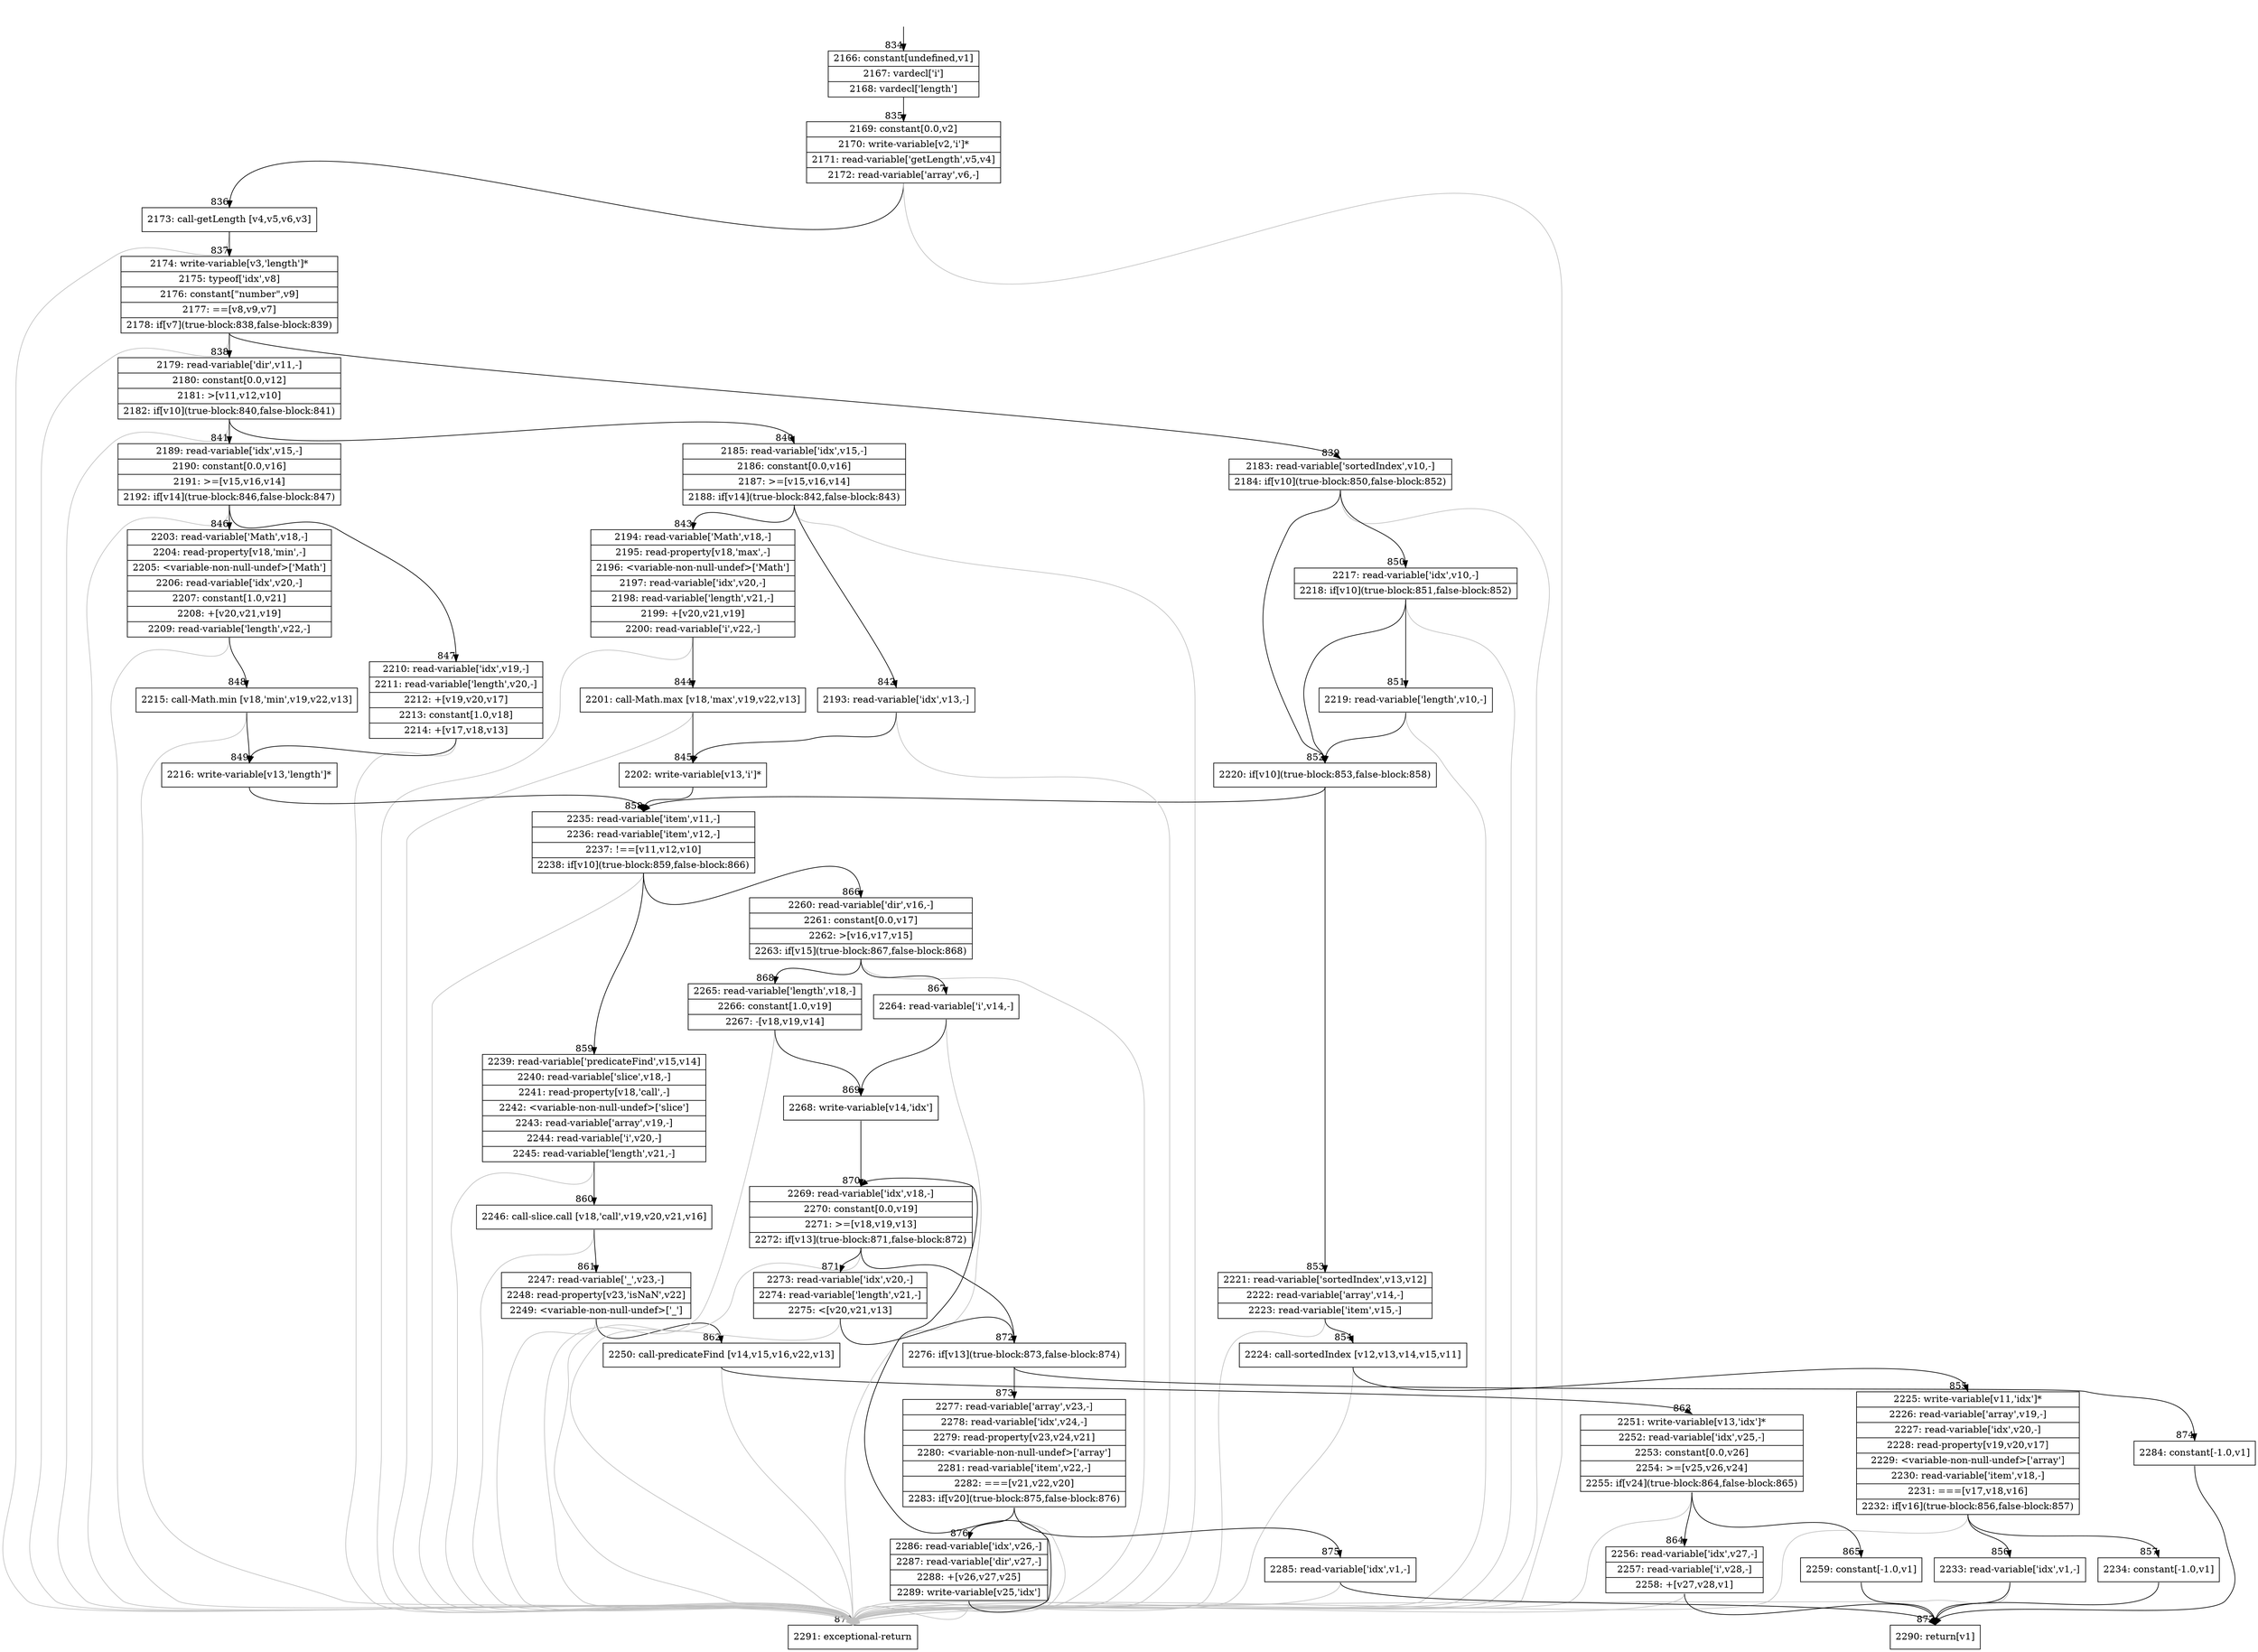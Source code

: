 digraph {
rankdir="TD"
BB_entry71[shape=none,label=""];
BB_entry71 -> BB834 [tailport=s, headport=n, headlabel="    834"]
BB834 [shape=record label="{2166: constant[undefined,v1]|2167: vardecl['i']|2168: vardecl['length']}" ] 
BB834 -> BB835 [tailport=s, headport=n, headlabel="      835"]
BB835 [shape=record label="{2169: constant[0.0,v2]|2170: write-variable[v2,'i']*|2171: read-variable['getLength',v5,v4]|2172: read-variable['array',v6,-]}" ] 
BB835 -> BB836 [tailport=s, headport=n, headlabel="      836"]
BB835 -> BB878 [tailport=s, headport=n, color=gray, headlabel="      878"]
BB836 [shape=record label="{2173: call-getLength [v4,v5,v6,v3]}" ] 
BB836 -> BB837 [tailport=s, headport=n, headlabel="      837"]
BB836 -> BB878 [tailport=s, headport=n, color=gray]
BB837 [shape=record label="{2174: write-variable[v3,'length']*|2175: typeof['idx',v8]|2176: constant[\"number\",v9]|2177: ==[v8,v9,v7]|2178: if[v7](true-block:838,false-block:839)}" ] 
BB837 -> BB838 [tailport=s, headport=n, headlabel="      838"]
BB837 -> BB839 [tailport=s, headport=n, headlabel="      839"]
BB837 -> BB878 [tailport=s, headport=n, color=gray]
BB838 [shape=record label="{2179: read-variable['dir',v11,-]|2180: constant[0.0,v12]|2181: \>[v11,v12,v10]|2182: if[v10](true-block:840,false-block:841)}" ] 
BB838 -> BB840 [tailport=s, headport=n, headlabel="      840"]
BB838 -> BB841 [tailport=s, headport=n, headlabel="      841"]
BB838 -> BB878 [tailport=s, headport=n, color=gray]
BB839 [shape=record label="{2183: read-variable['sortedIndex',v10,-]|2184: if[v10](true-block:850,false-block:852)}" ] 
BB839 -> BB852 [tailport=s, headport=n, headlabel="      852"]
BB839 -> BB850 [tailport=s, headport=n, headlabel="      850"]
BB839 -> BB878 [tailport=s, headport=n, color=gray]
BB840 [shape=record label="{2185: read-variable['idx',v15,-]|2186: constant[0.0,v16]|2187: \>=[v15,v16,v14]|2188: if[v14](true-block:842,false-block:843)}" ] 
BB840 -> BB842 [tailport=s, headport=n, headlabel="      842"]
BB840 -> BB843 [tailport=s, headport=n, headlabel="      843"]
BB840 -> BB878 [tailport=s, headport=n, color=gray]
BB841 [shape=record label="{2189: read-variable['idx',v15,-]|2190: constant[0.0,v16]|2191: \>=[v15,v16,v14]|2192: if[v14](true-block:846,false-block:847)}" ] 
BB841 -> BB846 [tailport=s, headport=n, headlabel="      846"]
BB841 -> BB847 [tailport=s, headport=n, headlabel="      847"]
BB841 -> BB878 [tailport=s, headport=n, color=gray]
BB842 [shape=record label="{2193: read-variable['idx',v13,-]}" ] 
BB842 -> BB845 [tailport=s, headport=n, headlabel="      845"]
BB842 -> BB878 [tailport=s, headport=n, color=gray]
BB843 [shape=record label="{2194: read-variable['Math',v18,-]|2195: read-property[v18,'max',-]|2196: \<variable-non-null-undef\>['Math']|2197: read-variable['idx',v20,-]|2198: read-variable['length',v21,-]|2199: +[v20,v21,v19]|2200: read-variable['i',v22,-]}" ] 
BB843 -> BB844 [tailport=s, headport=n, headlabel="      844"]
BB843 -> BB878 [tailport=s, headport=n, color=gray]
BB844 [shape=record label="{2201: call-Math.max [v18,'max',v19,v22,v13]}" ] 
BB844 -> BB845 [tailport=s, headport=n]
BB844 -> BB878 [tailport=s, headport=n, color=gray]
BB845 [shape=record label="{2202: write-variable[v13,'i']*}" ] 
BB845 -> BB858 [tailport=s, headport=n, headlabel="      858"]
BB846 [shape=record label="{2203: read-variable['Math',v18,-]|2204: read-property[v18,'min',-]|2205: \<variable-non-null-undef\>['Math']|2206: read-variable['idx',v20,-]|2207: constant[1.0,v21]|2208: +[v20,v21,v19]|2209: read-variable['length',v22,-]}" ] 
BB846 -> BB848 [tailport=s, headport=n, headlabel="      848"]
BB846 -> BB878 [tailport=s, headport=n, color=gray]
BB847 [shape=record label="{2210: read-variable['idx',v19,-]|2211: read-variable['length',v20,-]|2212: +[v19,v20,v17]|2213: constant[1.0,v18]|2214: +[v17,v18,v13]}" ] 
BB847 -> BB849 [tailport=s, headport=n, headlabel="      849"]
BB847 -> BB878 [tailport=s, headport=n, color=gray]
BB848 [shape=record label="{2215: call-Math.min [v18,'min',v19,v22,v13]}" ] 
BB848 -> BB849 [tailport=s, headport=n]
BB848 -> BB878 [tailport=s, headport=n, color=gray]
BB849 [shape=record label="{2216: write-variable[v13,'length']*}" ] 
BB849 -> BB858 [tailport=s, headport=n]
BB850 [shape=record label="{2217: read-variable['idx',v10,-]|2218: if[v10](true-block:851,false-block:852)}" ] 
BB850 -> BB852 [tailport=s, headport=n]
BB850 -> BB851 [tailport=s, headport=n, headlabel="      851"]
BB850 -> BB878 [tailport=s, headport=n, color=gray]
BB851 [shape=record label="{2219: read-variable['length',v10,-]}" ] 
BB851 -> BB852 [tailport=s, headport=n]
BB851 -> BB878 [tailport=s, headport=n, color=gray]
BB852 [shape=record label="{2220: if[v10](true-block:853,false-block:858)}" ] 
BB852 -> BB853 [tailport=s, headport=n, headlabel="      853"]
BB852 -> BB858 [tailport=s, headport=n]
BB853 [shape=record label="{2221: read-variable['sortedIndex',v13,v12]|2222: read-variable['array',v14,-]|2223: read-variable['item',v15,-]}" ] 
BB853 -> BB854 [tailport=s, headport=n, headlabel="      854"]
BB853 -> BB878 [tailport=s, headport=n, color=gray]
BB854 [shape=record label="{2224: call-sortedIndex [v12,v13,v14,v15,v11]}" ] 
BB854 -> BB855 [tailport=s, headport=n, headlabel="      855"]
BB854 -> BB878 [tailport=s, headport=n, color=gray]
BB855 [shape=record label="{2225: write-variable[v11,'idx']*|2226: read-variable['array',v19,-]|2227: read-variable['idx',v20,-]|2228: read-property[v19,v20,v17]|2229: \<variable-non-null-undef\>['array']|2230: read-variable['item',v18,-]|2231: ===[v17,v18,v16]|2232: if[v16](true-block:856,false-block:857)}" ] 
BB855 -> BB856 [tailport=s, headport=n, headlabel="      856"]
BB855 -> BB857 [tailport=s, headport=n, headlabel="      857"]
BB855 -> BB878 [tailport=s, headport=n, color=gray]
BB856 [shape=record label="{2233: read-variable['idx',v1,-]}" ] 
BB856 -> BB877 [tailport=s, headport=n, headlabel="      877"]
BB856 -> BB878 [tailport=s, headport=n, color=gray]
BB857 [shape=record label="{2234: constant[-1.0,v1]}" ] 
BB857 -> BB877 [tailport=s, headport=n]
BB858 [shape=record label="{2235: read-variable['item',v11,-]|2236: read-variable['item',v12,-]|2237: !==[v11,v12,v10]|2238: if[v10](true-block:859,false-block:866)}" ] 
BB858 -> BB859 [tailport=s, headport=n, headlabel="      859"]
BB858 -> BB866 [tailport=s, headport=n, headlabel="      866"]
BB858 -> BB878 [tailport=s, headport=n, color=gray]
BB859 [shape=record label="{2239: read-variable['predicateFind',v15,v14]|2240: read-variable['slice',v18,-]|2241: read-property[v18,'call',-]|2242: \<variable-non-null-undef\>['slice']|2243: read-variable['array',v19,-]|2244: read-variable['i',v20,-]|2245: read-variable['length',v21,-]}" ] 
BB859 -> BB860 [tailport=s, headport=n, headlabel="      860"]
BB859 -> BB878 [tailport=s, headport=n, color=gray]
BB860 [shape=record label="{2246: call-slice.call [v18,'call',v19,v20,v21,v16]}" ] 
BB860 -> BB861 [tailport=s, headport=n, headlabel="      861"]
BB860 -> BB878 [tailport=s, headport=n, color=gray]
BB861 [shape=record label="{2247: read-variable['_',v23,-]|2248: read-property[v23,'isNaN',v22]|2249: \<variable-non-null-undef\>['_']}" ] 
BB861 -> BB862 [tailport=s, headport=n, headlabel="      862"]
BB861 -> BB878 [tailport=s, headport=n, color=gray]
BB862 [shape=record label="{2250: call-predicateFind [v14,v15,v16,v22,v13]}" ] 
BB862 -> BB863 [tailport=s, headport=n, headlabel="      863"]
BB862 -> BB878 [tailport=s, headport=n, color=gray]
BB863 [shape=record label="{2251: write-variable[v13,'idx']*|2252: read-variable['idx',v25,-]|2253: constant[0.0,v26]|2254: \>=[v25,v26,v24]|2255: if[v24](true-block:864,false-block:865)}" ] 
BB863 -> BB864 [tailport=s, headport=n, headlabel="      864"]
BB863 -> BB865 [tailport=s, headport=n, headlabel="      865"]
BB863 -> BB878 [tailport=s, headport=n, color=gray]
BB864 [shape=record label="{2256: read-variable['idx',v27,-]|2257: read-variable['i',v28,-]|2258: +[v27,v28,v1]}" ] 
BB864 -> BB877 [tailport=s, headport=n]
BB864 -> BB878 [tailport=s, headport=n, color=gray]
BB865 [shape=record label="{2259: constant[-1.0,v1]}" ] 
BB865 -> BB877 [tailport=s, headport=n]
BB866 [shape=record label="{2260: read-variable['dir',v16,-]|2261: constant[0.0,v17]|2262: \>[v16,v17,v15]|2263: if[v15](true-block:867,false-block:868)}" ] 
BB866 -> BB867 [tailport=s, headport=n, headlabel="      867"]
BB866 -> BB868 [tailport=s, headport=n, headlabel="      868"]
BB866 -> BB878 [tailport=s, headport=n, color=gray]
BB867 [shape=record label="{2264: read-variable['i',v14,-]}" ] 
BB867 -> BB869 [tailport=s, headport=n, headlabel="      869"]
BB867 -> BB878 [tailport=s, headport=n, color=gray]
BB868 [shape=record label="{2265: read-variable['length',v18,-]|2266: constant[1.0,v19]|2267: -[v18,v19,v14]}" ] 
BB868 -> BB869 [tailport=s, headport=n]
BB868 -> BB878 [tailport=s, headport=n, color=gray]
BB869 [shape=record label="{2268: write-variable[v14,'idx']}" ] 
BB869 -> BB870 [tailport=s, headport=n, headlabel="      870"]
BB870 [shape=record label="{2269: read-variable['idx',v18,-]|2270: constant[0.0,v19]|2271: \>=[v18,v19,v13]|2272: if[v13](true-block:871,false-block:872)}" ] 
BB870 -> BB872 [tailport=s, headport=n, headlabel="      872"]
BB870 -> BB871 [tailport=s, headport=n, headlabel="      871"]
BB870 -> BB878 [tailport=s, headport=n, color=gray]
BB871 [shape=record label="{2273: read-variable['idx',v20,-]|2274: read-variable['length',v21,-]|2275: \<[v20,v21,v13]}" ] 
BB871 -> BB872 [tailport=s, headport=n]
BB871 -> BB878 [tailport=s, headport=n, color=gray]
BB872 [shape=record label="{2276: if[v13](true-block:873,false-block:874)}" ] 
BB872 -> BB873 [tailport=s, headport=n, headlabel="      873"]
BB872 -> BB874 [tailport=s, headport=n, headlabel="      874"]
BB873 [shape=record label="{2277: read-variable['array',v23,-]|2278: read-variable['idx',v24,-]|2279: read-property[v23,v24,v21]|2280: \<variable-non-null-undef\>['array']|2281: read-variable['item',v22,-]|2282: ===[v21,v22,v20]|2283: if[v20](true-block:875,false-block:876)}" ] 
BB873 -> BB875 [tailport=s, headport=n, headlabel="      875"]
BB873 -> BB876 [tailport=s, headport=n, headlabel="      876"]
BB873 -> BB878 [tailport=s, headport=n, color=gray]
BB874 [shape=record label="{2284: constant[-1.0,v1]}" ] 
BB874 -> BB877 [tailport=s, headport=n]
BB875 [shape=record label="{2285: read-variable['idx',v1,-]}" ] 
BB875 -> BB877 [tailport=s, headport=n]
BB875 -> BB878 [tailport=s, headport=n, color=gray]
BB876 [shape=record label="{2286: read-variable['idx',v26,-]|2287: read-variable['dir',v27,-]|2288: +[v26,v27,v25]|2289: write-variable[v25,'idx']}" ] 
BB876 -> BB870 [tailport=s, headport=n]
BB876 -> BB878 [tailport=s, headport=n, color=gray]
BB877 [shape=record label="{2290: return[v1]}" ] 
BB878 [shape=record label="{2291: exceptional-return}" ] 
//#$~ 668
}
